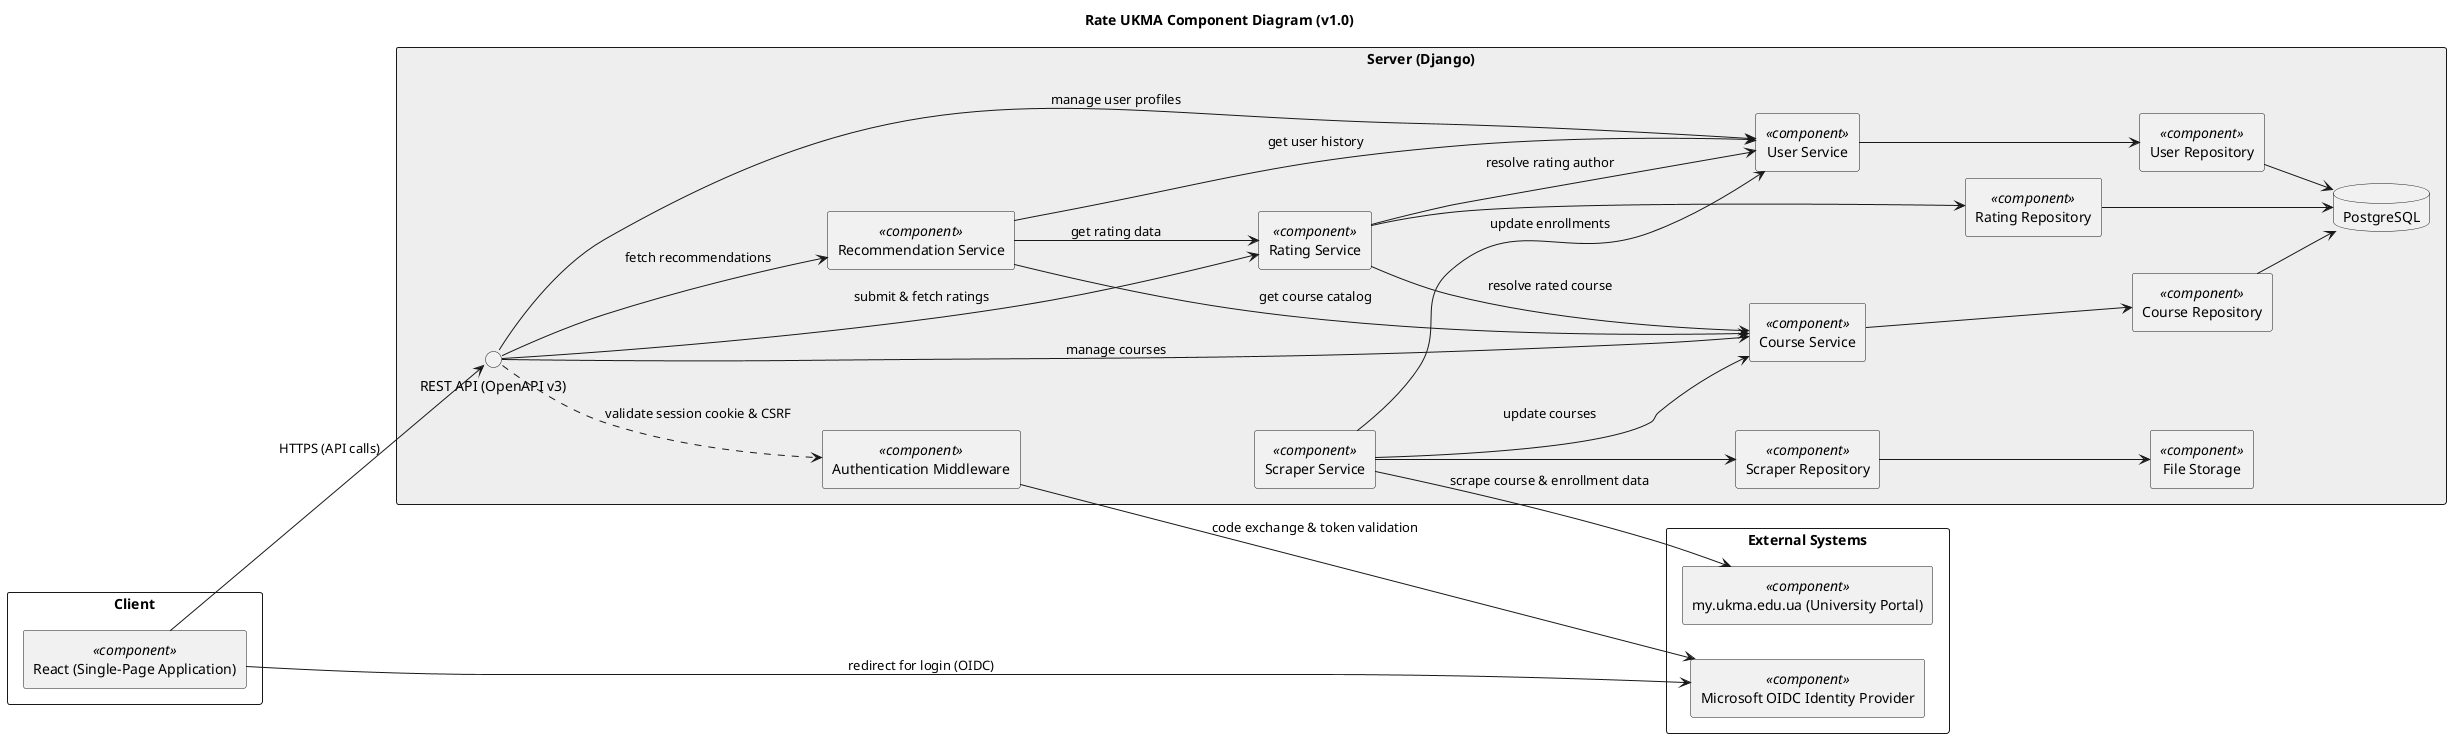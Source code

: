 @startuml component-diagram
title Rate UKMA Component Diagram (v1.0)

skinparam componentStyle rectangle
skinparam packageStyle rectangle
left to right direction

package "Client" {
  [React (Single-Page Application)] <<component>> as WebApp
}

package "External Systems" {
  [Microsoft OIDC Identity Provider] <<component>> as MicrosoftOIDC
  [my.ukma.edu.ua (University Portal)] <<component>> as UkmaPortal
}

package "Server (Django)" #EEE {

  interface "REST API (OpenAPI v3)" as RestFacade

  [Authentication Middleware] <<component>> as AuthMiddleware
  [Recommendation Service]   <<component>> as RecommendationService
  [Rating Service]           <<component>> as RatingService
  [Course Service]           <<component>> as CourseService
  [User Service]             <<component>> as UserService
  [Scraper Service]          <<component>> as ScraperService

  [Course Repository]        <<component>> as CourseRepository
  [Rating Repository]        <<component>> as RatingRepository
  [User Repository]          <<component>> as UserRepository
  [Scraper Repository]       <<component>> as ScraperRepository

  [File Storage]     <<component>> as FileStorage
  database "PostgreSQL"      as PostgreSQL

  RestFacade --> RecommendationService : fetch recommendations
  RestFacade --> RatingService         : submit & fetch ratings
  RestFacade --> CourseService         : manage courses
  RestFacade --> UserService           : manage user profiles

  RestFacade ..> AuthMiddleware        : validate session cookie & CSRF

  RecommendationService --> RatingService   : get rating data
  RecommendationService --> CourseService   : get course catalog
  RecommendationService --> UserService     : get user history
  RatingService         --> UserService     : resolve rating author
  RatingService         --> CourseService   : resolve rated course
  ScraperService        --> CourseService   : update courses
  ScraperService        --> UserService     : update enrollments

  CourseService   --> CourseRepository
  RatingService   --> RatingRepository
  UserService     --> UserRepository
  ScraperService  --> ScraperRepository

  CourseRepository   --> PostgreSQL
  RatingRepository   --> PostgreSQL
  UserRepository     --> PostgreSQL
  ScraperRepository  --> FileStorage
}

WebApp --> RestFacade       : HTTPS (API calls)
WebApp --> MicrosoftOIDC    : redirect for login (OIDC)
AuthMiddleware --> MicrosoftOIDC : code exchange & token validation
ScraperService --> UkmaPortal    : scrape course & enrollment data

@enduml